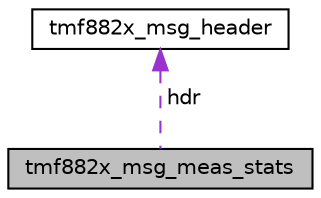digraph "tmf882x_msg_meas_stats"
{
 // LATEX_PDF_SIZE
  edge [fontname="Helvetica",fontsize="10",labelfontname="Helvetica",labelfontsize="10"];
  node [fontname="Helvetica",fontsize="10",shape=record];
  Node1 [label="tmf882x_msg_meas_stats",height=0.2,width=0.4,color="black", fillcolor="grey75", style="filled", fontcolor="black",tooltip="TMF882X measure statistics message type."];
  Node2 -> Node1 [dir="back",color="darkorchid3",fontsize="10",style="dashed",label=" hdr" ];
  Node2 [label="tmf882x_msg_header",height=0.2,width=0.4,color="black", fillcolor="white", style="filled",URL="$structtmf882x__msg__header.html",tooltip="TMF882X message header type."];
}
